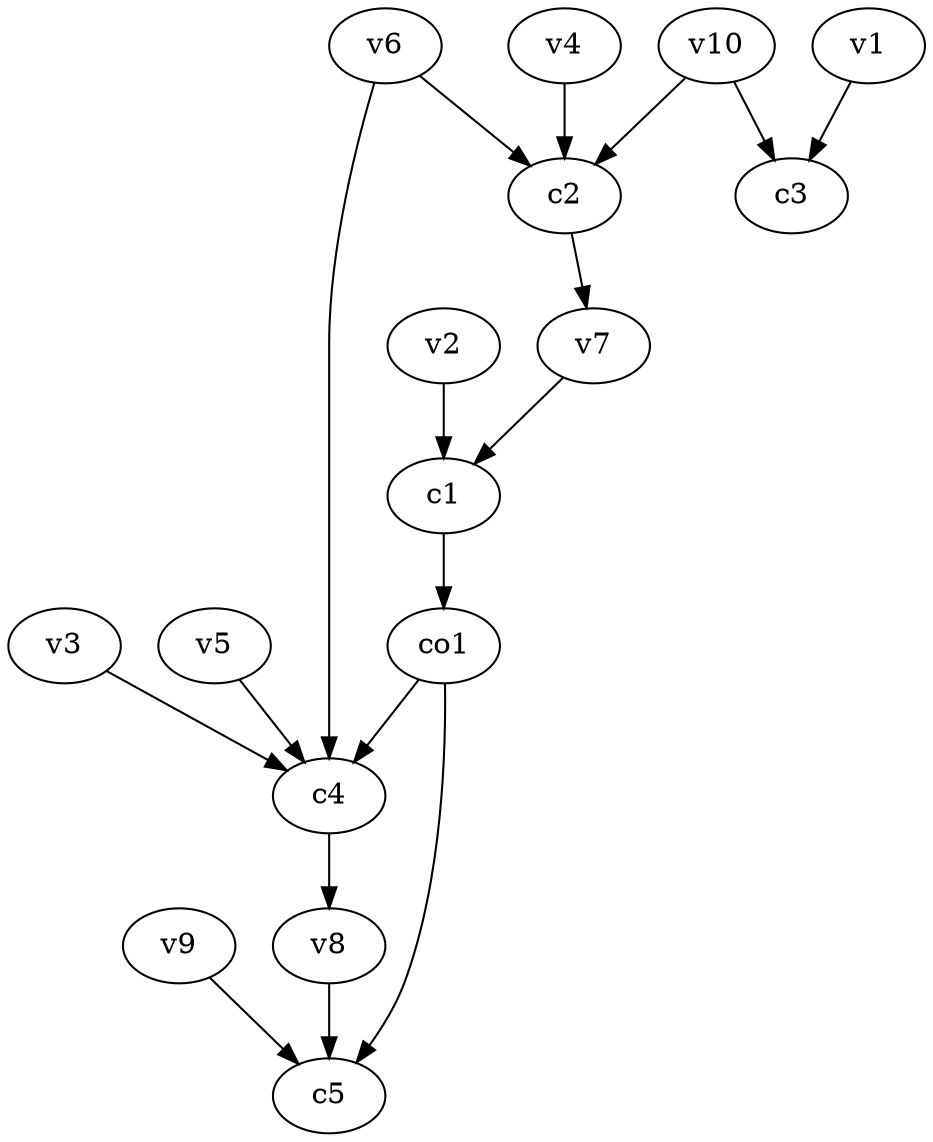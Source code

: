 strict digraph  {
c1;
c2;
c3;
c4;
c5;
v1;
v2;
v3;
v4;
v5;
v6;
v7;
v8;
v9;
v10;
co1;
c1 -> co1  [weight=1];
c2 -> v7  [weight=1];
c4 -> v8  [weight=1];
v1 -> c3  [weight=1];
v2 -> c1  [weight=1];
v3 -> c4  [weight=1];
v4 -> c2  [weight=1];
v5 -> c4  [weight=1];
v6 -> c4  [weight=1];
v6 -> c2  [weight=1];
v7 -> c1  [weight=1];
v8 -> c5  [weight=1];
v9 -> c5  [weight=1];
v10 -> c2  [weight=1];
v10 -> c3  [weight=1];
co1 -> c5  [weight=1];
co1 -> c4  [weight=1];
}
